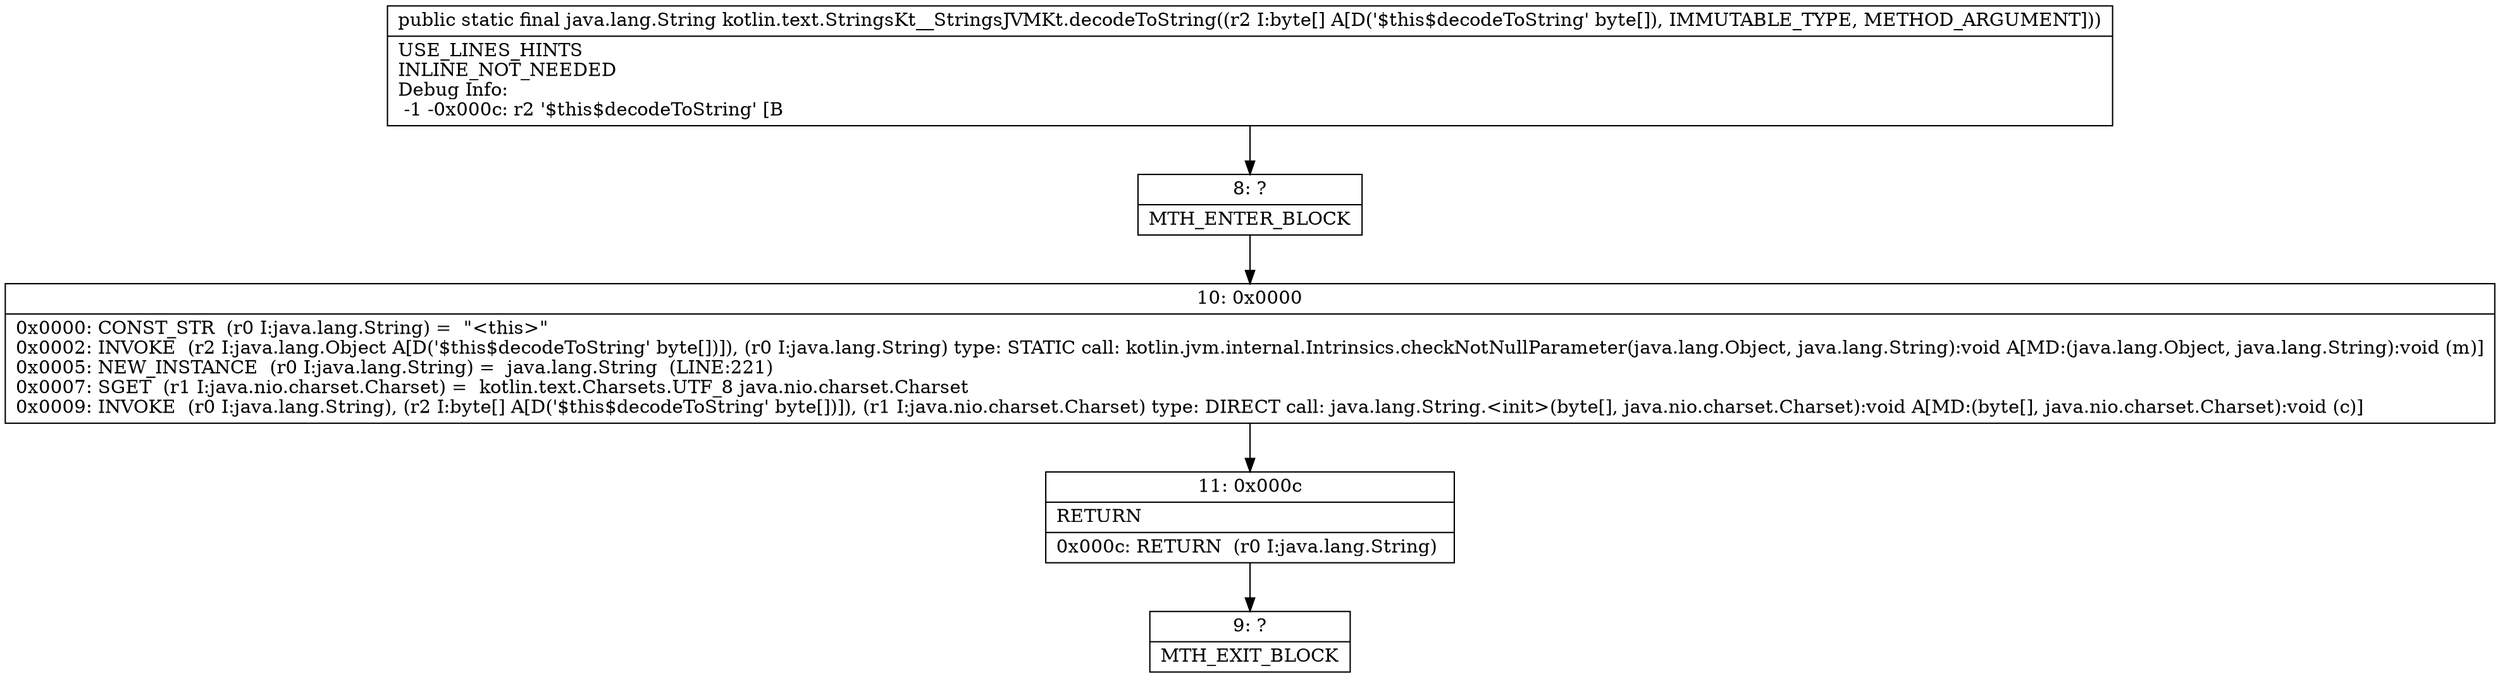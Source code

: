 digraph "CFG forkotlin.text.StringsKt__StringsJVMKt.decodeToString([B)Ljava\/lang\/String;" {
Node_8 [shape=record,label="{8\:\ ?|MTH_ENTER_BLOCK\l}"];
Node_10 [shape=record,label="{10\:\ 0x0000|0x0000: CONST_STR  (r0 I:java.lang.String) =  \"\<this\>\" \l0x0002: INVOKE  (r2 I:java.lang.Object A[D('$this$decodeToString' byte[])]), (r0 I:java.lang.String) type: STATIC call: kotlin.jvm.internal.Intrinsics.checkNotNullParameter(java.lang.Object, java.lang.String):void A[MD:(java.lang.Object, java.lang.String):void (m)]\l0x0005: NEW_INSTANCE  (r0 I:java.lang.String) =  java.lang.String  (LINE:221)\l0x0007: SGET  (r1 I:java.nio.charset.Charset) =  kotlin.text.Charsets.UTF_8 java.nio.charset.Charset \l0x0009: INVOKE  (r0 I:java.lang.String), (r2 I:byte[] A[D('$this$decodeToString' byte[])]), (r1 I:java.nio.charset.Charset) type: DIRECT call: java.lang.String.\<init\>(byte[], java.nio.charset.Charset):void A[MD:(byte[], java.nio.charset.Charset):void (c)]\l}"];
Node_11 [shape=record,label="{11\:\ 0x000c|RETURN\l|0x000c: RETURN  (r0 I:java.lang.String) \l}"];
Node_9 [shape=record,label="{9\:\ ?|MTH_EXIT_BLOCK\l}"];
MethodNode[shape=record,label="{public static final java.lang.String kotlin.text.StringsKt__StringsJVMKt.decodeToString((r2 I:byte[] A[D('$this$decodeToString' byte[]), IMMUTABLE_TYPE, METHOD_ARGUMENT]))  | USE_LINES_HINTS\lINLINE_NOT_NEEDED\lDebug Info:\l  \-1 \-0x000c: r2 '$this$decodeToString' [B\l}"];
MethodNode -> Node_8;Node_8 -> Node_10;
Node_10 -> Node_11;
Node_11 -> Node_9;
}

